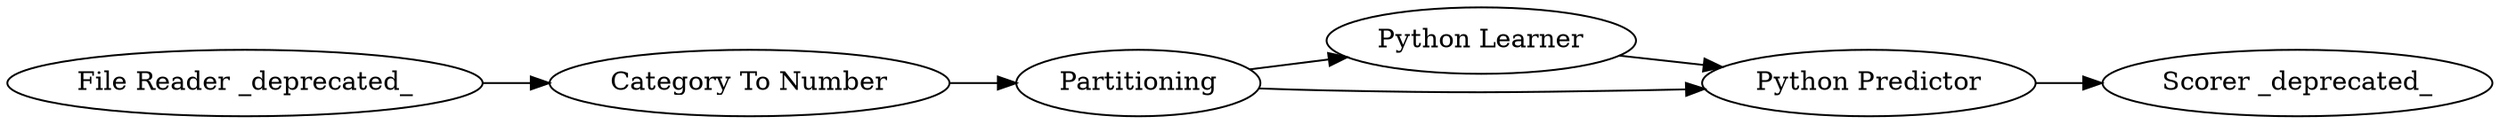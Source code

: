 digraph {
	3 [label="File Reader _deprecated_"]
	5 [label=Partitioning]
	6 [label="Category To Number"]
	7 [label="Python Learner"]
	8 [label="Python Predictor"]
	10 [label="Scorer _deprecated_"]
	3 -> 6
	5 -> 7
	5 -> 8
	6 -> 5
	7 -> 8
	8 -> 10
	rankdir=LR
}
